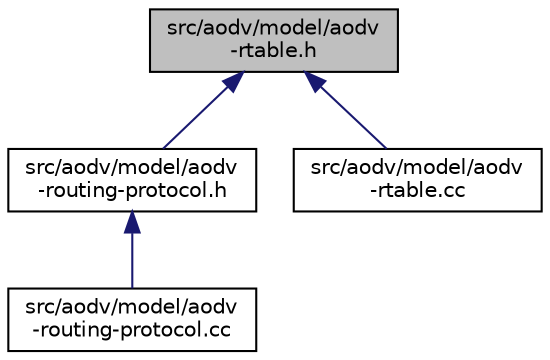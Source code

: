 digraph "src/aodv/model/aodv-rtable.h"
{
 // LATEX_PDF_SIZE
  edge [fontname="Helvetica",fontsize="10",labelfontname="Helvetica",labelfontsize="10"];
  node [fontname="Helvetica",fontsize="10",shape=record];
  Node1 [label="src/aodv/model/aodv\l-rtable.h",height=0.2,width=0.4,color="black", fillcolor="grey75", style="filled", fontcolor="black",tooltip=" "];
  Node1 -> Node2 [dir="back",color="midnightblue",fontsize="10",style="solid",fontname="Helvetica"];
  Node2 [label="src/aodv/model/aodv\l-routing-protocol.h",height=0.2,width=0.4,color="black", fillcolor="white", style="filled",URL="$aodv-routing-protocol_8h.html",tooltip=" "];
  Node2 -> Node3 [dir="back",color="midnightblue",fontsize="10",style="solid",fontname="Helvetica"];
  Node3 [label="src/aodv/model/aodv\l-routing-protocol.cc",height=0.2,width=0.4,color="black", fillcolor="white", style="filled",URL="$aodv-routing-protocol_8cc.html",tooltip=" "];
  Node1 -> Node4 [dir="back",color="midnightblue",fontsize="10",style="solid",fontname="Helvetica"];
  Node4 [label="src/aodv/model/aodv\l-rtable.cc",height=0.2,width=0.4,color="black", fillcolor="white", style="filled",URL="$aodv-rtable_8cc.html",tooltip=" "];
}
